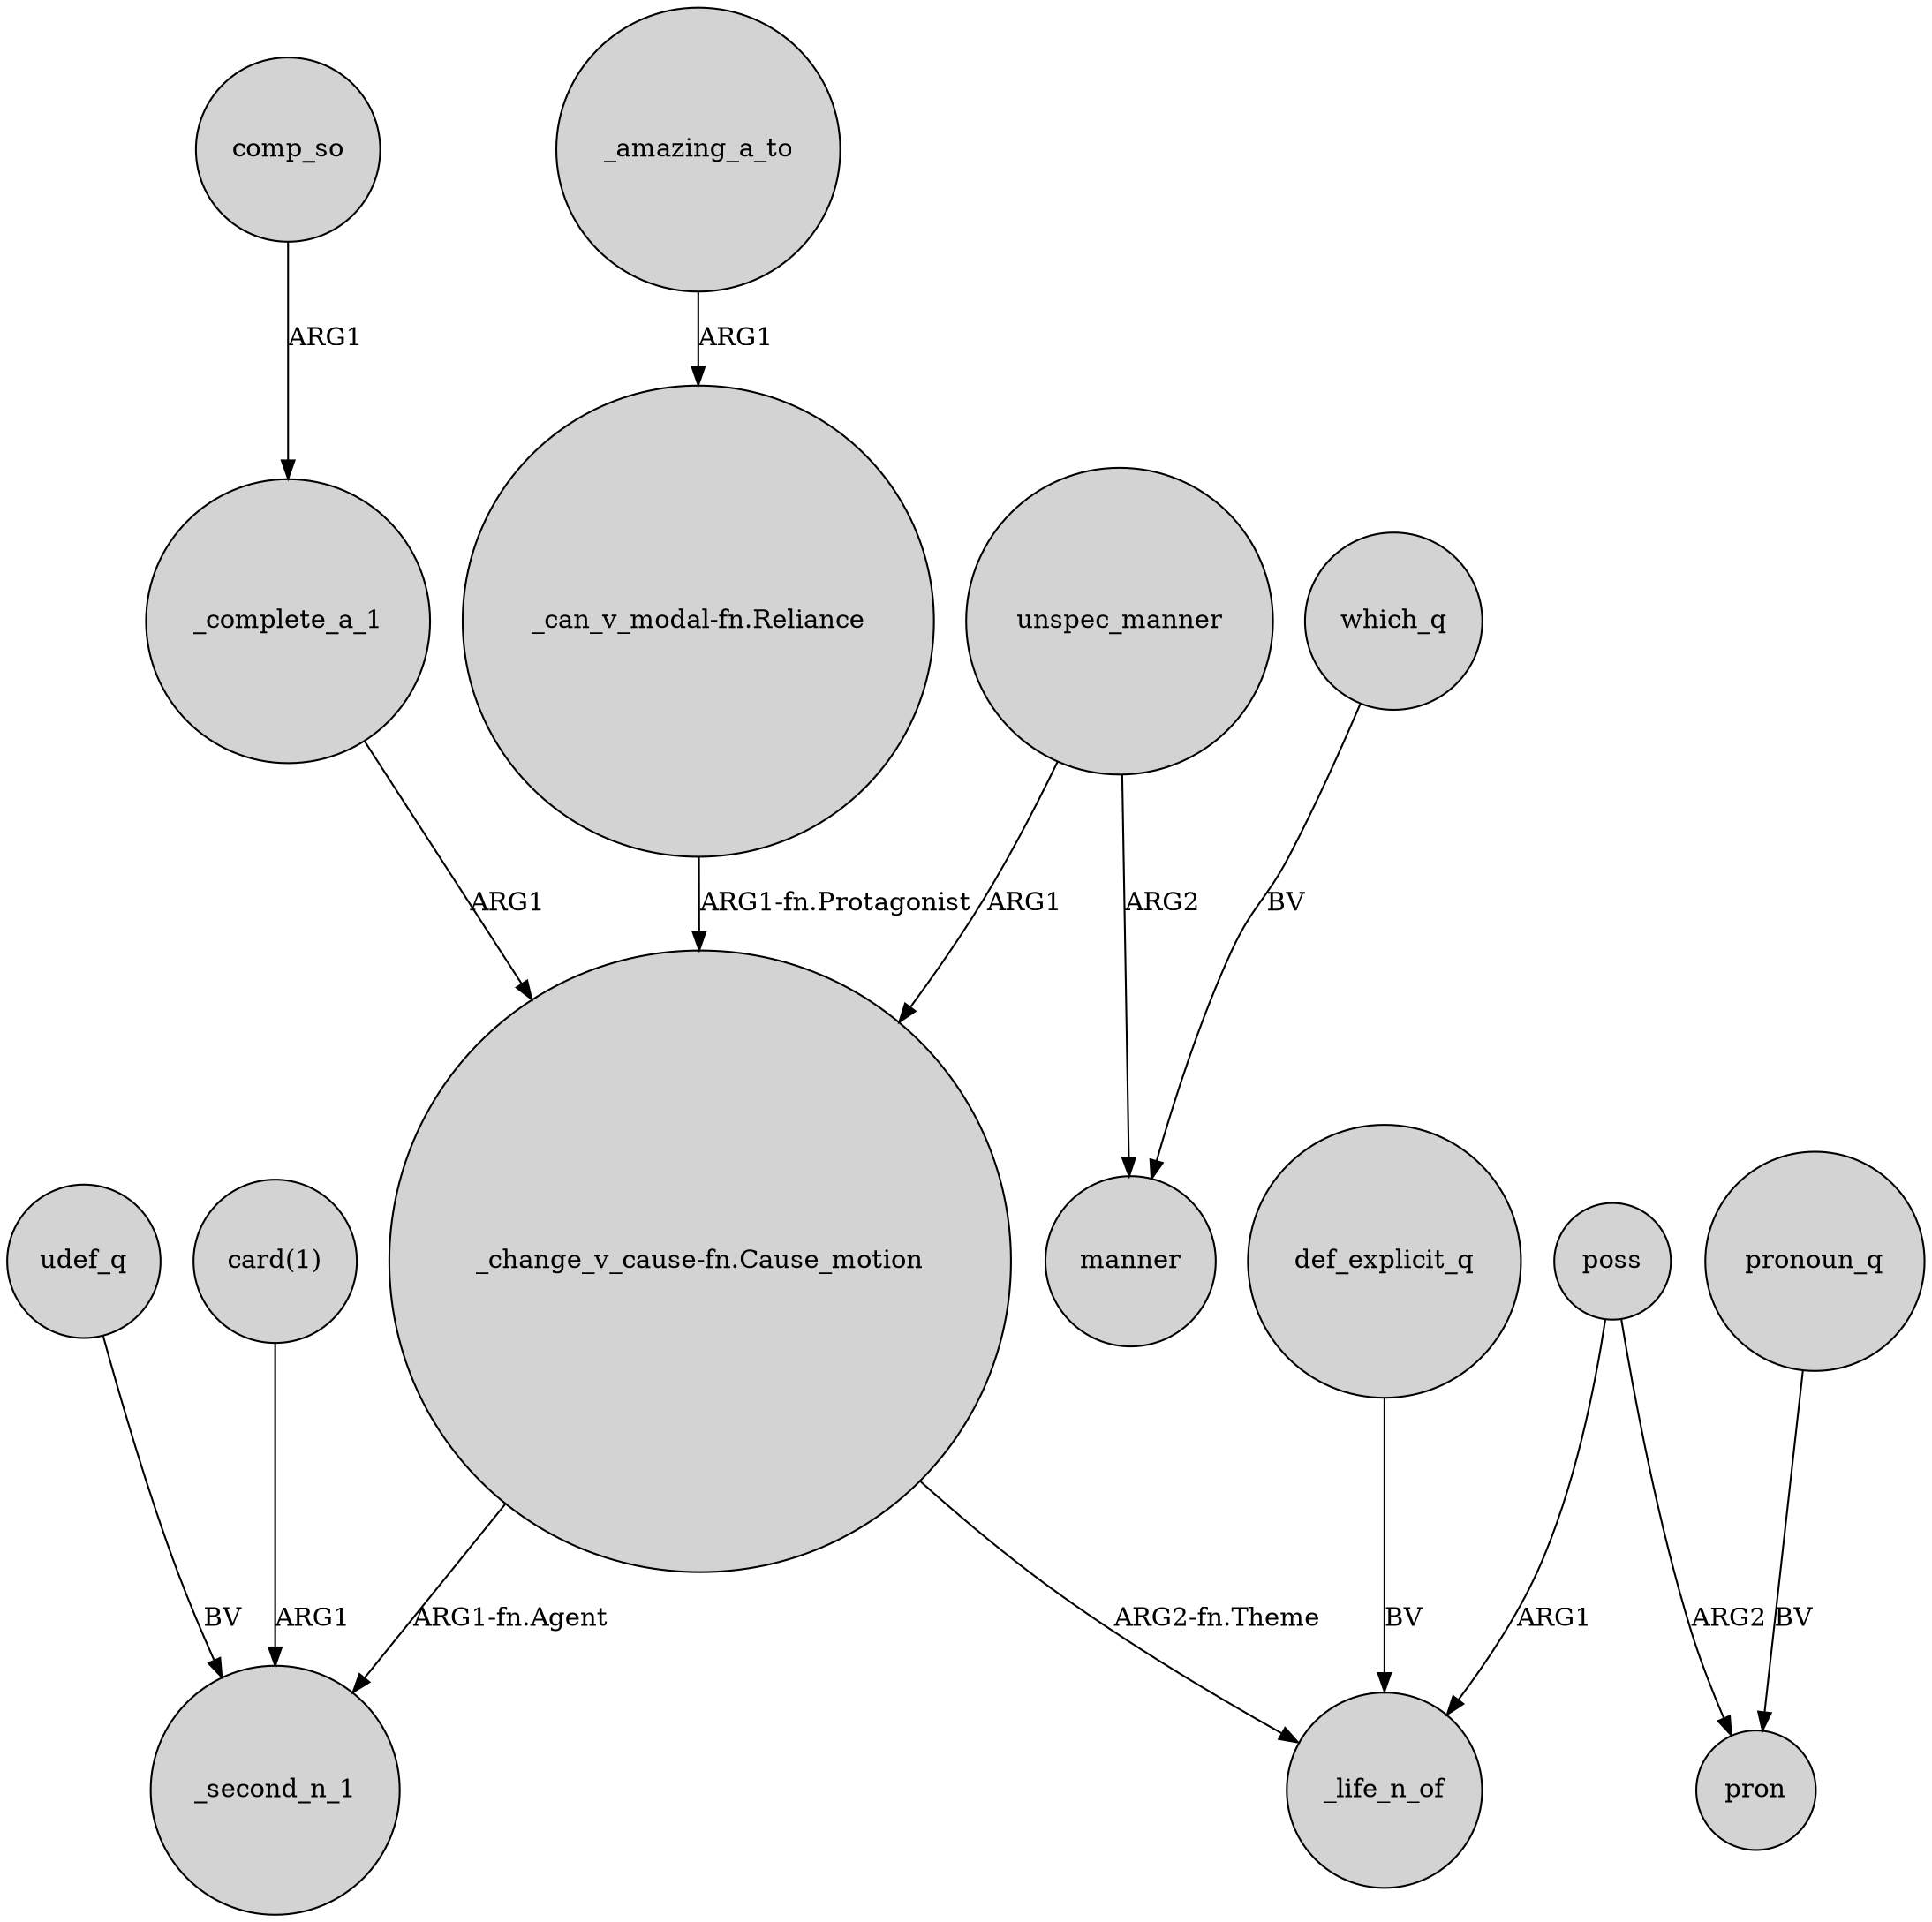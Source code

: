 digraph {
	node [shape=circle style=filled]
	def_explicit_q -> _life_n_of [label=BV]
	which_q -> manner [label=BV]
	unspec_manner -> manner [label=ARG2]
	unspec_manner -> "_change_v_cause-fn.Cause_motion" [label=ARG1]
	poss -> _life_n_of [label=ARG1]
	"card(1)" -> _second_n_1 [label=ARG1]
	"_change_v_cause-fn.Cause_motion" -> _second_n_1 [label="ARG1-fn.Agent"]
	_complete_a_1 -> "_change_v_cause-fn.Cause_motion" [label=ARG1]
	_amazing_a_to -> "_can_v_modal-fn.Reliance" [label=ARG1]
	"_can_v_modal-fn.Reliance" -> "_change_v_cause-fn.Cause_motion" [label="ARG1-fn.Protagonist"]
	pronoun_q -> pron [label=BV]
	"_change_v_cause-fn.Cause_motion" -> _life_n_of [label="ARG2-fn.Theme"]
	poss -> pron [label=ARG2]
	udef_q -> _second_n_1 [label=BV]
	comp_so -> _complete_a_1 [label=ARG1]
}
